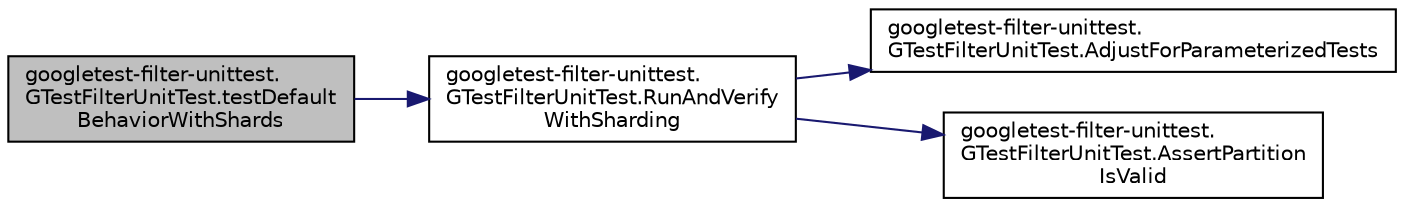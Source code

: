digraph "googletest-filter-unittest.GTestFilterUnitTest.testDefaultBehaviorWithShards"
{
 // LATEX_PDF_SIZE
  edge [fontname="Helvetica",fontsize="10",labelfontname="Helvetica",labelfontsize="10"];
  node [fontname="Helvetica",fontsize="10",shape=record];
  rankdir="LR";
  Node1 [label="googletest-filter-unittest.\lGTestFilterUnitTest.testDefault\lBehaviorWithShards",height=0.2,width=0.4,color="black", fillcolor="grey75", style="filled", fontcolor="black",tooltip=" "];
  Node1 -> Node2 [color="midnightblue",fontsize="10",style="solid",fontname="Helvetica"];
  Node2 [label="googletest-filter-unittest.\lGTestFilterUnitTest.RunAndVerify\lWithSharding",height=0.2,width=0.4,color="black", fillcolor="white", style="filled",URL="$classgoogletest-filter-unittest_1_1_g_test_filter_unit_test.html#a9facb1098281a67776081c772fdd78d5",tooltip=" "];
  Node2 -> Node3 [color="midnightblue",fontsize="10",style="solid",fontname="Helvetica"];
  Node3 [label="googletest-filter-unittest.\lGTestFilterUnitTest.AdjustForParameterizedTests",height=0.2,width=0.4,color="black", fillcolor="white", style="filled",URL="$classgoogletest-filter-unittest_1_1_g_test_filter_unit_test.html#a34dfc0ab056c19a6644fab9880a49c42",tooltip=" "];
  Node2 -> Node4 [color="midnightblue",fontsize="10",style="solid",fontname="Helvetica"];
  Node4 [label="googletest-filter-unittest.\lGTestFilterUnitTest.AssertPartition\lIsValid",height=0.2,width=0.4,color="black", fillcolor="white", style="filled",URL="$classgoogletest-filter-unittest_1_1_g_test_filter_unit_test.html#adcd73eb79d053b0baf4aa600044c4d0e",tooltip=" "];
}
